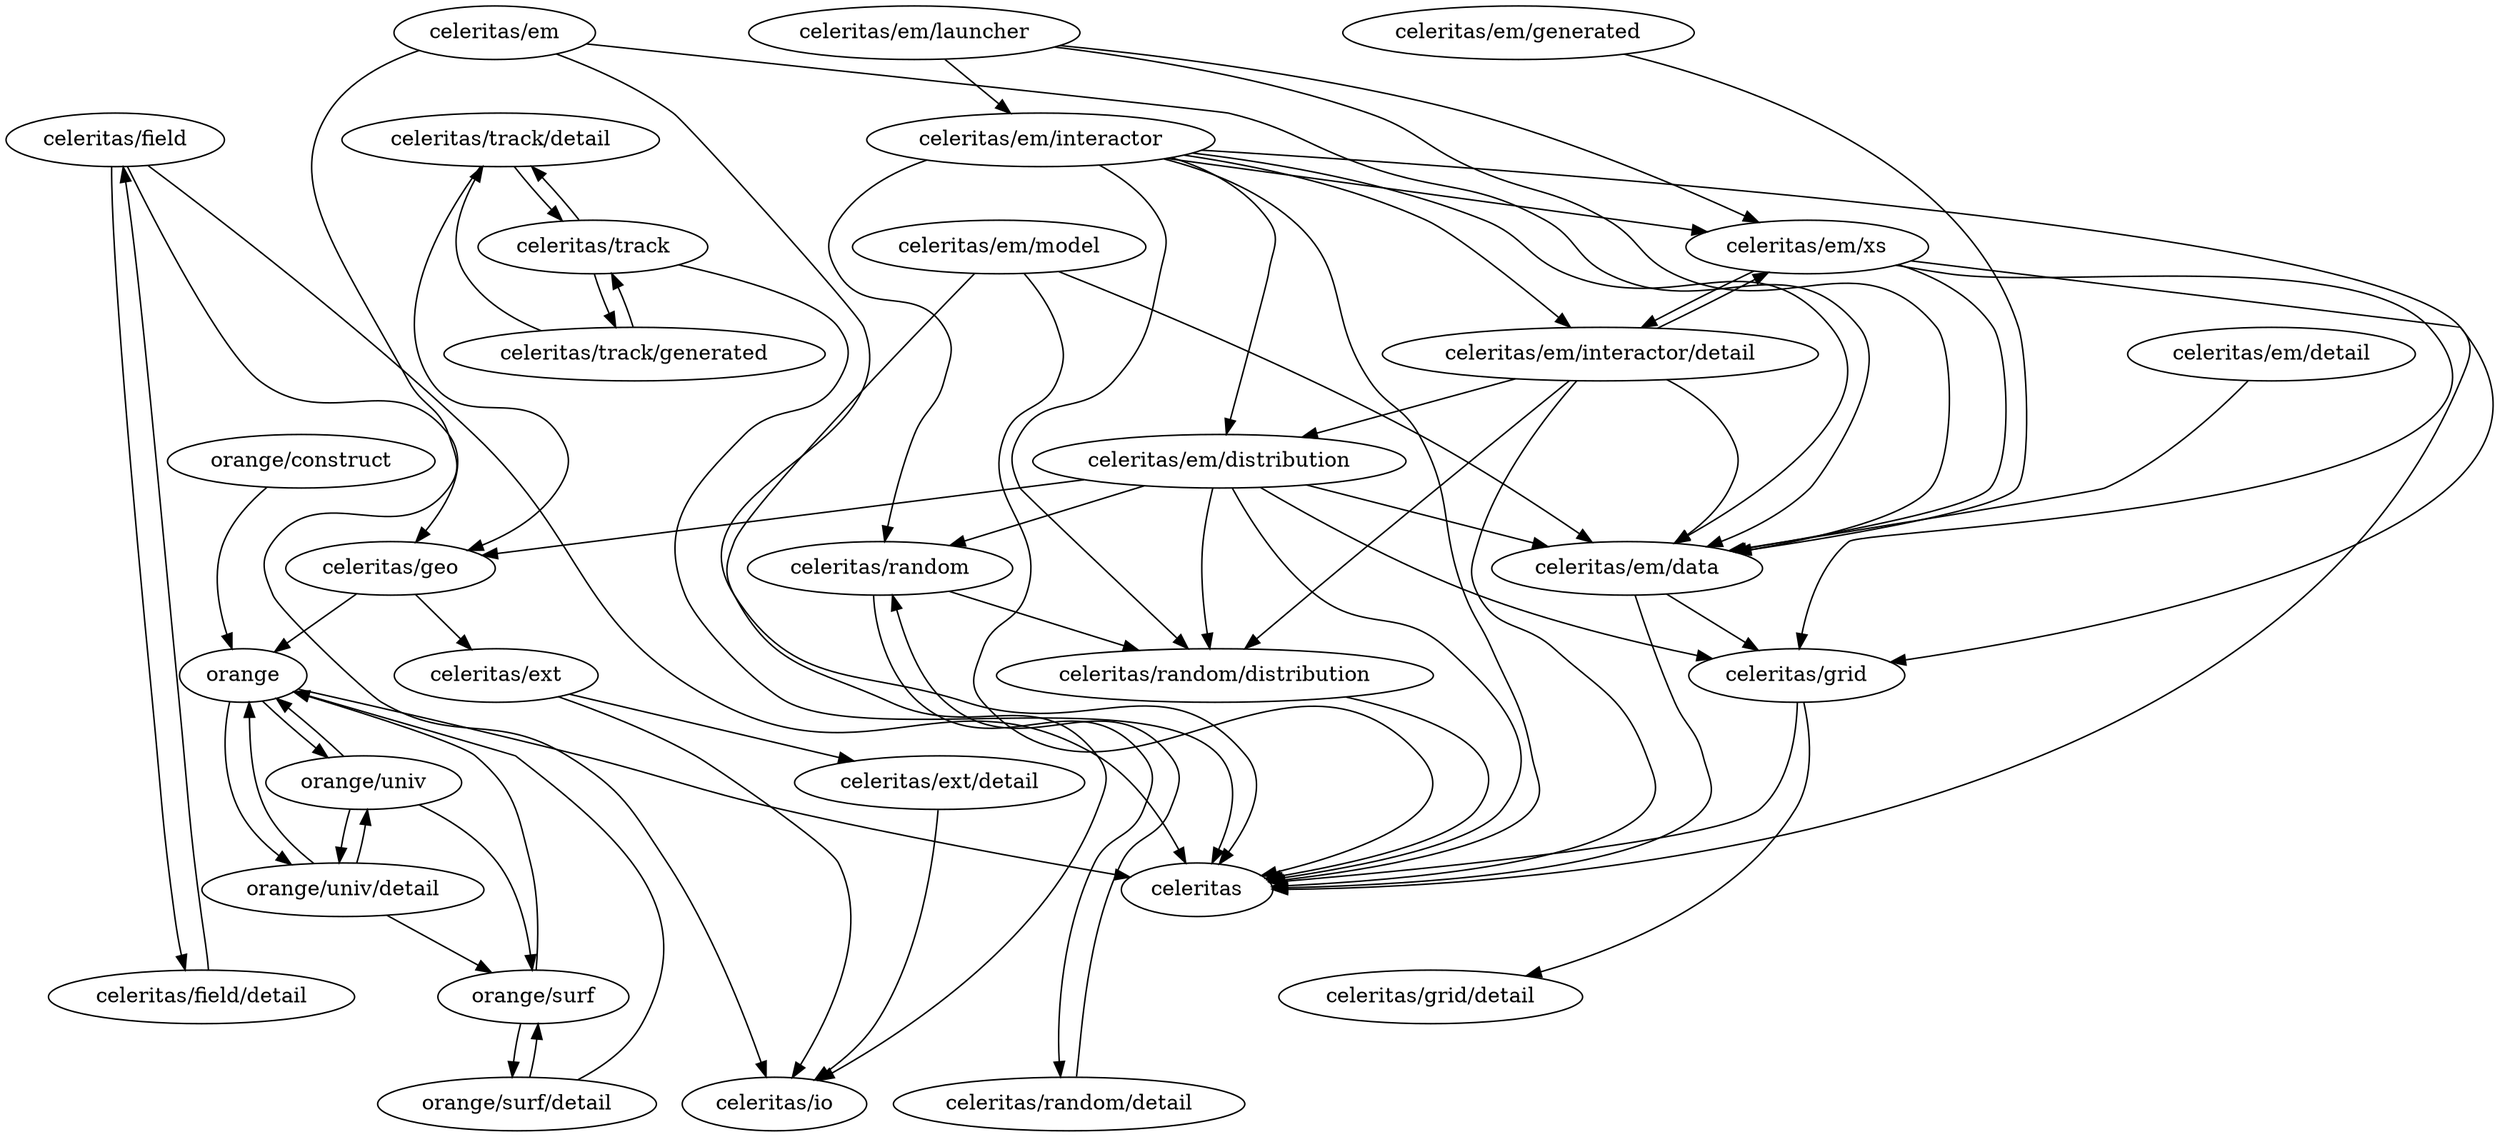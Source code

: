 digraph packages {
"celeritas/ext" -> "celeritas/ext/detail" [weight=0.384] // [1.0, 0.2, 0.5, 0.3333333333333333, 0.14285714285714285, 0.125]
"celeritas/field" -> "celeritas" [weight=0.153] // [0.3333333333333333, 0.25, 0.3333333333333333]
"celeritas/field" -> "celeritas/geo" [weight=0.571] // [0.14285714285714285, 1.0]
"celeritas/field" -> "celeritas/field/detail" [weight=0.238] // [0.14285714285714285, 0.3333333333333333]
"celeritas/field/detail" -> "celeritas/field" [weight=0.200] // [0.2]
"celeritas/geo" -> "celeritas/ext" [weight=0.500] // [0.5, 0.5, 0.5]
"celeritas/geo" -> "orange" [weight=0.250] // [0.5, 0.5, 0.5]
"celeritas/ext" -> "celeritas/io" [weight=0.417] // [0.5, 0.3333333333333333]
"celeritas/ext/detail" -> "celeritas/io" [weight=0.333] // [0.3333333333333333]
"orange" -> "celeritas" [weight=0.100] // [0.2]
"orange" -> "orange/univ" [weight=0.100] // [0.2]
"orange" -> "orange/univ/detail" [weight=0.100] // [0.2]
"orange/construct" -> "orange" [weight=0.233] // [1.0, 0.2, 0.3333333333333333, 0.3333333333333333]
"orange/surf" -> "orange" [weight=0.258] // [0.16666666666666666, 0.16666666666666666, 0.25, 1.0, 1.0]
"orange/surf" -> "orange/surf/detail" [weight=0.200] // [0.16666666666666666, 0.16666666666666666, 0.16666666666666666, 0.16666666666666666, 0.3333333333333333]
"orange/surf/detail" -> "orange" [weight=0.087] // [0.25, 0.1]
"orange/surf/detail" -> "orange/surf" [weight=0.100] // [0.1]
"orange/univ" -> "orange" [weight=0.078] // [0.1111111111111111, 0.2]
"orange/univ" -> "orange/surf" [weight=0.111] // [0.1111111111111111]
"orange/univ" -> "orange/univ/detail" [weight=0.111] // [0.1111111111111111]
"orange/univ/detail" -> "orange" [weight=0.146] // [0.25, 0.3333333333333333]
"orange/univ/detail" -> "orange/surf" [weight=0.143] // [0.14285714285714285]
"orange/univ/detail" -> "orange/univ" [weight=0.171] // [0.14285714285714285, 0.2]
"celeritas/em/interactor" -> "celeritas" [weight=0.040] // [0.14285714285714285, 0.14285714285714285, 0.058823529411764705, 0.05555555555555555, 0.08333333333333333, 0.07692307692307693, 0.0625, 0.058823529411764705, 0.0625, 0.08333333333333333, 0.058823529411764705, 0.06666666666666667]
"celeritas/em/interactor" -> "celeritas/random/distribution" [weight=0.086] // [0.14285714285714285, 0.14285714285714285, 0.058823529411764705, 0.08333333333333333, 0.07692307692307693, 0.0625, 0.058823529411764705, 0.0625, 0.08333333333333333]
"celeritas/em/interactor" -> "celeritas/em/data" [weight=0.119] // [0.14285714285714285, 0.14285714285714285, 0.058823529411764705, 0.05555555555555555, 0.08333333333333333, 0.07692307692307693, 0.0625, 0.058823529411764705, 0.0625, 0.08333333333333333, 0.058823529411764705, 0.06666666666666667]
"celeritas/em/data" -> "celeritas" [weight=0.108] // [0.2, 0.25, 0.25, 0.16666666666666666, 0.3333333333333333, 0.25, 0.2, 0.14285714285714285, 0.16666666666666666, 0.2]
"celeritas/em" -> "celeritas/io" [weight=0.200] // [0.2]
"celeritas/em" -> "celeritas" [weight=0.100] // [0.2]
"celeritas/em" -> "celeritas/em/data" [weight=0.200] // [0.2]
"celeritas/em/model" -> "celeritas/em/data" [weight=0.436] // [0.3333333333333333, 0.2, 0.3333333333333333, 0.3333333333333333, 0.16666666666666666, 0.5, 0.3333333333333333, 0.25, 0.25, 0.16666666666666666, 0.3333333333333333]
"celeritas/em/xs" -> "celeritas" [weight=0.059] // [0.125, 0.1111111111111111, 0.125, 0.1111111111111111]
"celeritas/em/xs" -> "celeritas/em/data" [weight=0.181] // [0.125, 0.125, 0.1111111111111111]
"celeritas/em/distribution" -> "celeritas" [weight=0.087] // [0.125, 0.5, 0.16666666666666666, 0.16666666666666666, 0.2, 0.09090909090909091, 0.07142857142857142, 0.07692307692307693]
"celeritas/em/distribution" -> "celeritas/em/data" [weight=0.176] // [0.125, 0.125, 0.16666666666666666, 0.16666666666666666, 0.09090909090909091, 0.07142857142857142, 0.07692307692307693]
"celeritas/em/model" -> "celeritas/io" [weight=0.167] // [0.16666666666666666, 0.16666666666666666]
"celeritas/em/model" -> "celeritas" [weight=0.083] // [0.16666666666666666]
"celeritas/em/interactor" -> "celeritas/em/xs" [weight=0.091] // [0.058823529411764705, 0.0625]
"celeritas/em/interactor" -> "celeritas/em/distribution" [weight=0.088] // [0.058823529411764705, 0.058823529411764705]
"celeritas/em/launcher" -> "celeritas/em/data" [weight=0.326] // [0.2, 0.25, 0.25, 0.3333333333333333, 0.14285714285714285, 0.2, 0.2, 0.2, 0.2, 0.2]
"celeritas/em/launcher" -> "celeritas/em/interactor" [weight=0.326] // [0.2, 0.25, 0.25, 0.3333333333333333, 0.14285714285714285, 0.2, 0.2, 0.2, 0.2, 0.2]
"celeritas/em/interactor/detail" -> "celeritas/random/distribution" [weight=0.156] // [0.2, 0.25, 0.09090909090909091, 0.08333333333333333]
"celeritas/em/interactor/detail" -> "celeritas" [weight=0.096] // [0.25, 0.3333333333333333, 0.09090909090909091, 0.08333333333333333, 0.2]
"celeritas/em/interactor/detail" -> "celeritas/em/distribution" [weight=0.267] // [0.25, 0.08333333333333333, 0.2]
"celeritas/em/interactor" -> "celeritas/em/interactor/detail" [weight=0.090] // [0.05555555555555555, 0.058823529411764705, 0.058823529411764705, 0.06666666666666667]
"celeritas/em/distribution" -> "celeritas/random/distribution" [weight=0.149] // [0.16666666666666666, 0.16666666666666666, 0.125, 0.2, 0.16666666666666666, 0.16666666666666666, 0.2, 0.07142857142857142, 0.07692307692307693]
"celeritas/em/xs" -> "celeritas/grid" [weight=0.118] // [0.1111111111111111, 0.125]
"celeritas/em/xs" -> "celeritas/em/interactor/detail" [weight=0.167] // [0.1111111111111111, 0.1111111111111111]
"celeritas/em/data" -> "celeritas/grid" [weight=0.167] // [0.16666666666666666, 0.16666666666666666]
"celeritas/em/interactor" -> "celeritas/grid" [weight=0.062] // [0.0625]
"celeritas/em/launcher" -> "celeritas/em/xs" [weight=0.214] // [0.14285714285714285]
"celeritas/em/interactor/detail" -> "celeritas/em/xs" [weight=0.136] // [0.09090909090909091]
"celeritas/em/interactor/detail" -> "celeritas/em/data" [weight=0.131] // [0.09090909090909091, 0.08333333333333333]
"celeritas/em/interactor" -> "celeritas/random" [weight=0.083] // [0.08333333333333333]
"celeritas/em/distribution" -> "celeritas/grid" [weight=0.115] // [0.16666666666666666, 0.16666666666666666, 0.09090909090909091, 0.07142857142857142, 0.07692307692307693]
"celeritas/em/distribution" -> "celeritas/geo" [weight=0.074] // [0.07142857142857142, 0.07692307692307693]
"celeritas/em/distribution" -> "celeritas/random" [weight=0.077] // [0.07692307692307693]
"celeritas/em/detail" -> "celeritas/em/data" [weight=0.500] // [0.3333333333333333]
"celeritas/em/generated" -> "celeritas/em/data" [weight=0.375] // [0.25, 0.25, 0.25, 0.25, 0.25, 0.25, 0.25, 0.25, 0.25, 0.25]
"celeritas/grid" -> "celeritas/grid/detail" [weight=0.217] // [0.2, 0.2, 0.25]
"celeritas/grid" -> "celeritas" [weight=0.125] // [0.25]
"celeritas/random" -> "celeritas/random/detail" [weight=0.155] // [0.14285714285714285, 0.16666666666666666]
"celeritas/random" -> "celeritas/random/distribution" [weight=0.250] // [0.25, 0.3333333333333333, 0.16666666666666666]
"celeritas/random/detail" -> "celeritas/random" [weight=0.333] // [0.3333333333333333]
"celeritas/random/distribution" -> "celeritas" [weight=0.100] // [0.16666666666666666, 0.25, 0.16666666666666666, 0.16666666666666666, 0.25]
"celeritas/track" -> "celeritas" [weight=0.073] // [0.16666666666666666, 0.125]
"celeritas/track" -> "celeritas/track/detail" [weight=0.100] // [0.1]
"celeritas/track" -> "celeritas/track/generated" [weight=0.100] // [0.1]
"celeritas/track/detail" -> "celeritas/geo" [weight=0.123] // [0.1, 0.125, 0.14285714285714285]
"celeritas/track/detail" -> "celeritas/track" [weight=0.217] // [0.1, 0.125, 0.5, 0.14285714285714285]
"celeritas/track/generated" -> "celeritas/track/detail" [weight=0.287] // [0.2, 0.2, 0.16666666666666666, 0.2]
"celeritas/track/generated" -> "celeritas/track" [weight=0.192] // [0.2, 0.2, 0.16666666666666666, 0.2]
}
